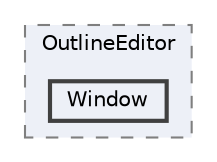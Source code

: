 digraph "C:/Users/むずでょ/Documents/Unity Projects/RMU-1-00-00-Research/Assets/RPGMaker/Codebase/Editor/OutlineEditor/Window"
{
 // LATEX_PDF_SIZE
  bgcolor="transparent";
  edge [fontname=Helvetica,fontsize=10,labelfontname=Helvetica,labelfontsize=10];
  node [fontname=Helvetica,fontsize=10,shape=box,height=0.2,width=0.4];
  compound=true
  subgraph clusterdir_978d5f3454f7a6a16ddbc6575d492a64 {
    graph [ bgcolor="#edf0f7", pencolor="grey50", label="OutlineEditor", fontname=Helvetica,fontsize=10 style="filled,dashed", URL="dir_978d5f3454f7a6a16ddbc6575d492a64.html",tooltip=""]
  dir_0f441f474e2884faebe11bf01e10e9d2 [label="Window", fillcolor="#edf0f7", color="grey25", style="filled,bold", URL="dir_0f441f474e2884faebe11bf01e10e9d2.html",tooltip=""];
  }
}
